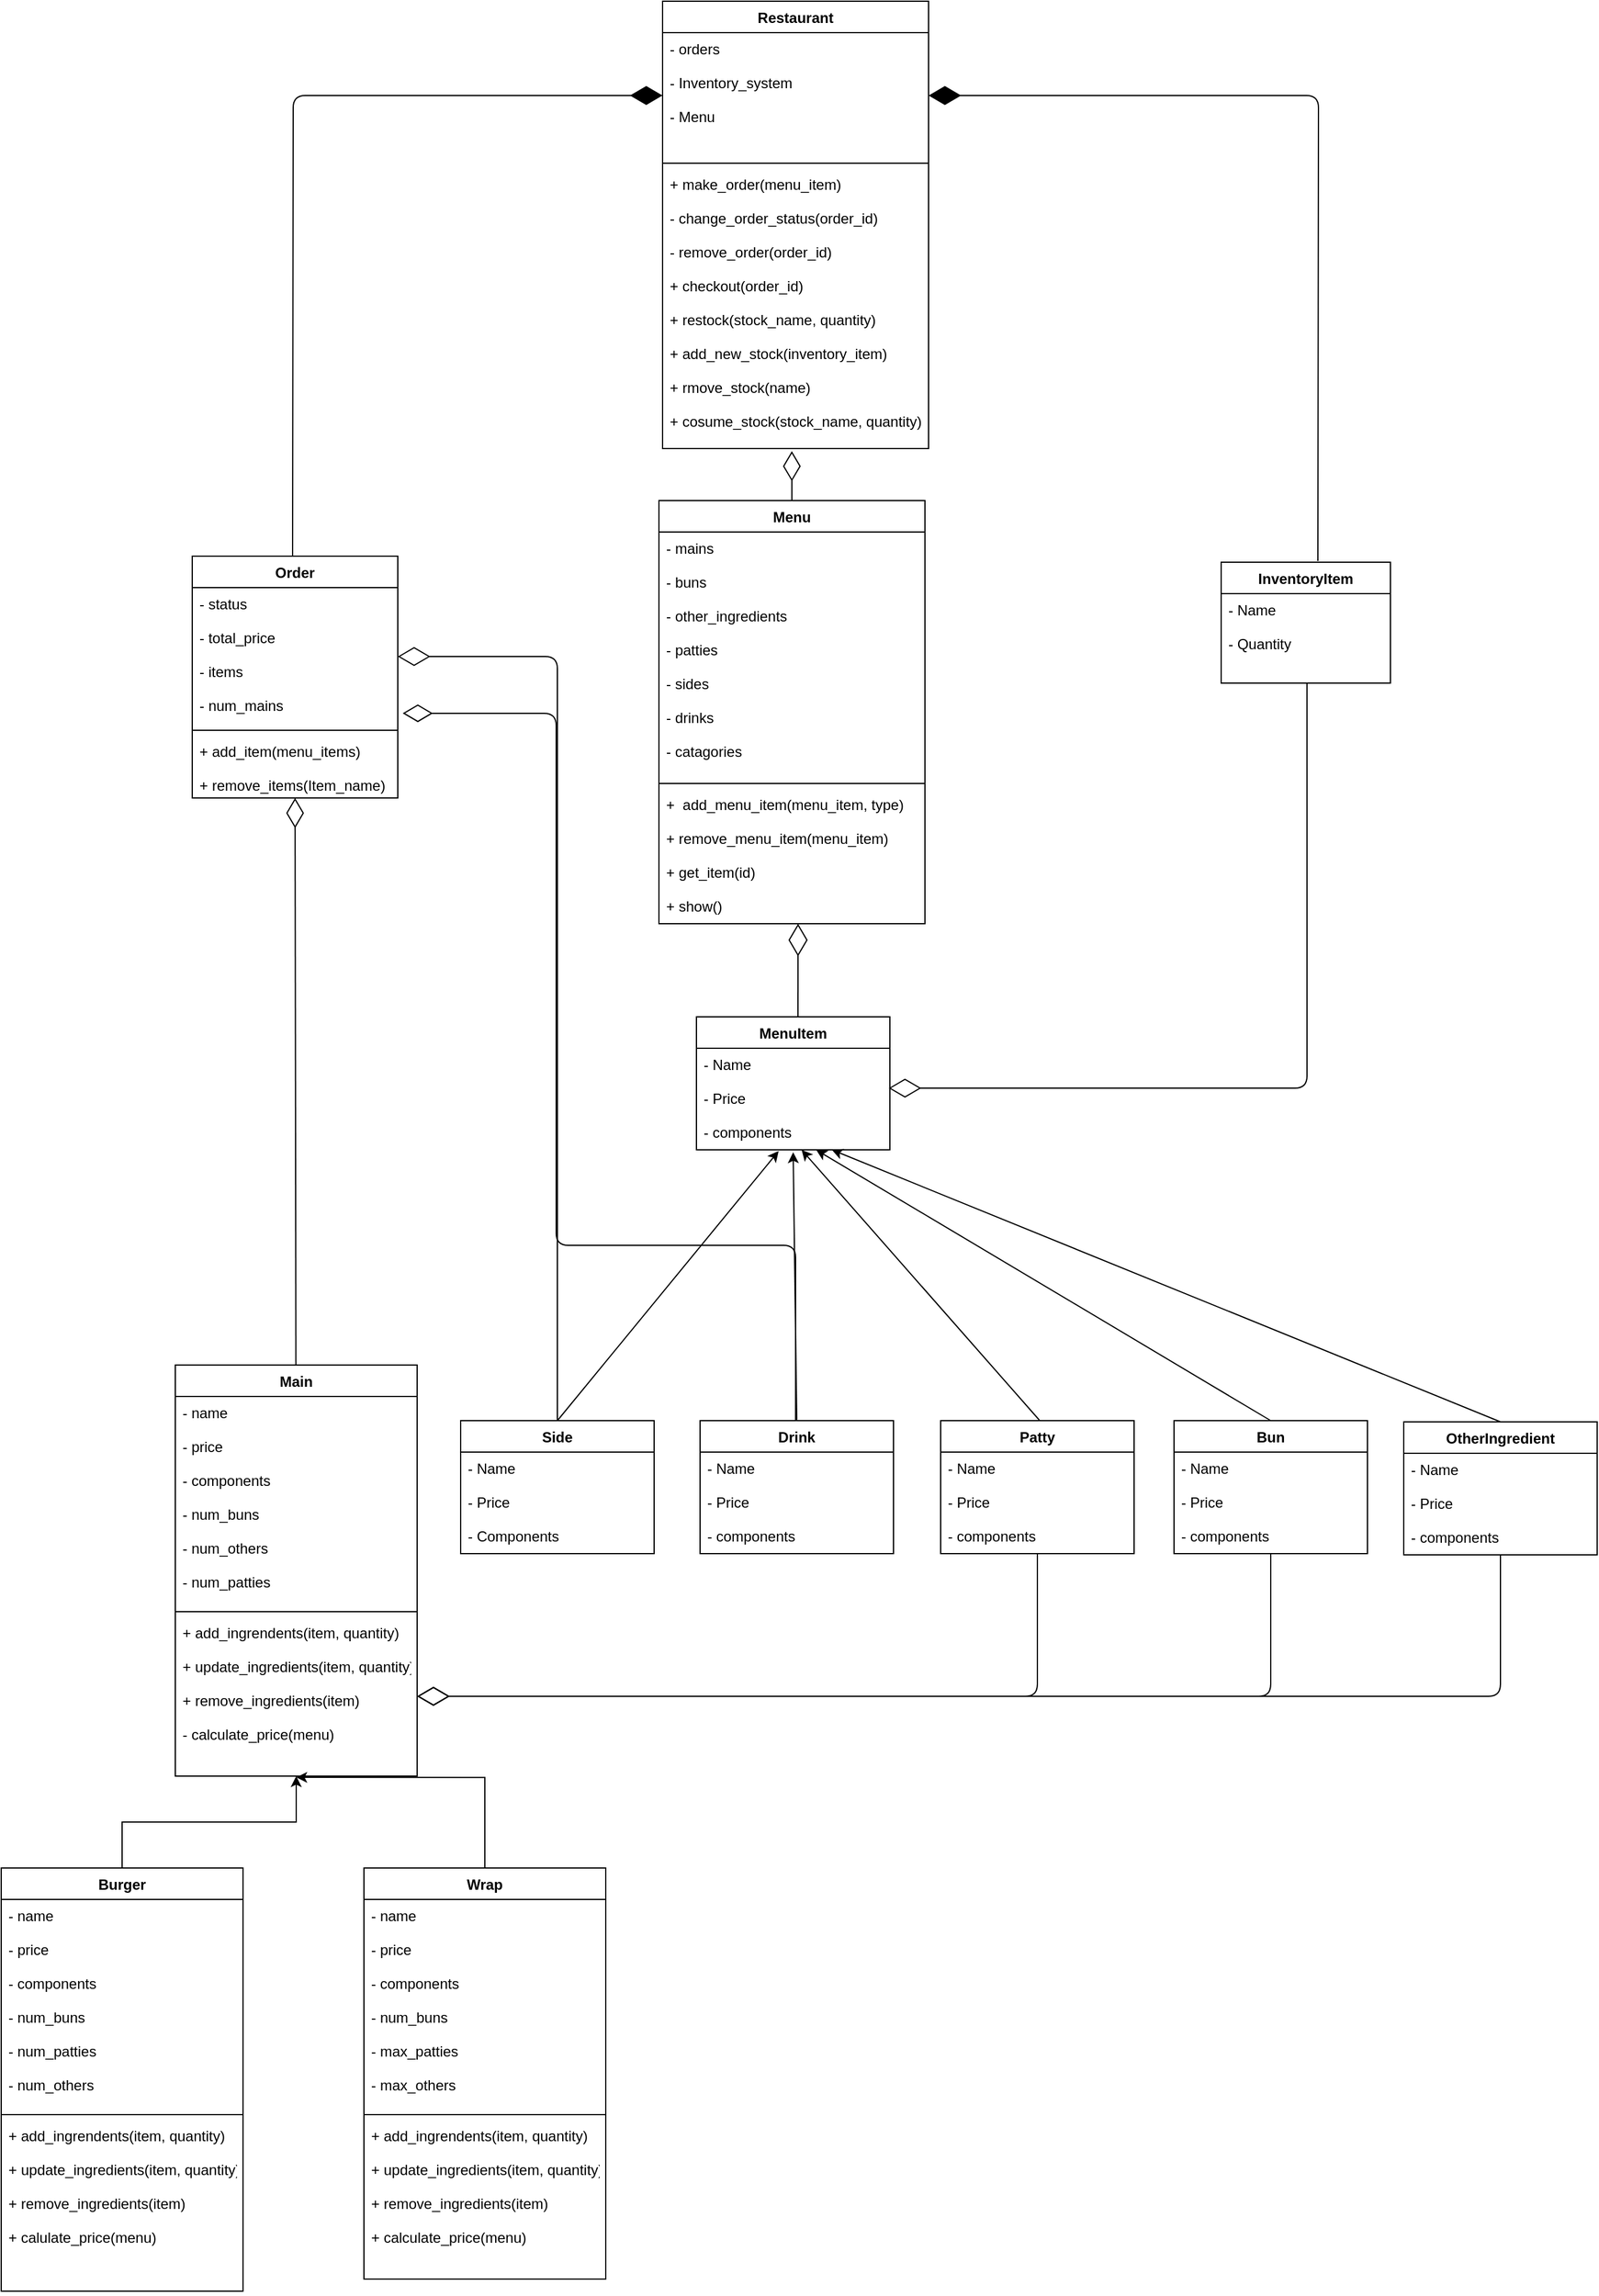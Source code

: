 <mxfile version="10.5.9" type="device"><diagram id="9Qco0X-_0melpZKpdpBS" name="Page-1"><mxGraphModel dx="2145" dy="2503" grid="1" gridSize="10" guides="1" tooltips="1" connect="1" arrows="1" fold="1" page="1" pageScale="1" pageWidth="1500" pageHeight="1169" math="0" shadow="0"><root><mxCell id="0"/><mxCell id="1" parent="0"/><mxCell id="YEXgMxl5qk1P8p7WzG1X-2" value="Restaurant" style="swimlane;fontStyle=1;align=center;verticalAlign=top;childLayout=stackLayout;horizontal=1;startSize=26;horizontalStack=0;resizeParent=1;resizeParentMax=0;resizeLast=0;collapsible=1;marginBottom=0;" parent="1" vertex="1"><mxGeometry x="608" y="-139" width="220" height="370" as="geometry"/></mxCell><mxCell id="YEXgMxl5qk1P8p7WzG1X-3" value="- orders&#10;&#10;- Inventory_system&#10;&#10;- Menu&#10;" style="text;strokeColor=none;fillColor=none;align=left;verticalAlign=top;spacingLeft=4;spacingRight=4;overflow=hidden;rotatable=0;points=[[0,0.5],[1,0.5]];portConstraint=eastwest;" parent="YEXgMxl5qk1P8p7WzG1X-2" vertex="1"><mxGeometry y="26" width="220" height="104" as="geometry"/></mxCell><mxCell id="_MdNV8nAoi_xvzcEjTm3-1" value="" style="line;strokeWidth=1;fillColor=none;align=left;verticalAlign=middle;spacingTop=-1;spacingLeft=3;spacingRight=3;rotatable=0;labelPosition=right;points=[];portConstraint=eastwest;" parent="YEXgMxl5qk1P8p7WzG1X-2" vertex="1"><mxGeometry y="130" width="220" height="8" as="geometry"/></mxCell><mxCell id="_MdNV8nAoi_xvzcEjTm3-2" value="+ make_order(menu_item)&#10;&#10;- change_order_status(order_id)&#10;&#10;- remove_order(order_id)&#10;&#10;+ checkout(order_id)&#10;&#10;+ restock(stock_name, quantity)&#10;&#10;+ add_new_stock(inventory_item)&#10;&#10;+ rmove_stock(name)&#10;&#10;+ cosume_stock(stock_name, quantity)&#10;" style="text;strokeColor=none;fillColor=none;align=left;verticalAlign=top;spacingLeft=4;spacingRight=4;overflow=hidden;rotatable=0;points=[[0,0.5],[1,0.5]];portConstraint=eastwest;" parent="YEXgMxl5qk1P8p7WzG1X-2" vertex="1"><mxGeometry y="138" width="220" height="232" as="geometry"/></mxCell><mxCell id="_MdNV8nAoi_xvzcEjTm3-3" style="edgeStyle=none;rounded=0;orthogonalLoop=1;jettySize=auto;html=1;entryX=0.486;entryY=1.009;entryDx=0;entryDy=0;entryPerimeter=0;endArrow=diamondThin;endFill=0;endSize=22;" parent="1" source="YEXgMxl5qk1P8p7WzG1X-57" target="_MdNV8nAoi_xvzcEjTm3-2" edge="1"><mxGeometry relative="1" as="geometry"/></mxCell><mxCell id="YEXgMxl5qk1P8p7WzG1X-57" value="Menu" style="swimlane;fontStyle=1;align=center;verticalAlign=top;childLayout=stackLayout;horizontal=1;startSize=26;horizontalStack=0;resizeParent=1;resizeParentMax=0;resizeLast=0;collapsible=1;marginBottom=0;" parent="1" vertex="1"><mxGeometry x="605" y="274" width="220" height="350" as="geometry"/></mxCell><mxCell id="YEXgMxl5qk1P8p7WzG1X-58" value="- mains&#10;&#10;- buns&#10;&#10;- other_ingredients&#10;&#10;- patties&#10;&#10;- sides&#10;&#10;- drinks&#10;&#10;- catagories&#10;" style="text;strokeColor=none;fillColor=none;align=left;verticalAlign=top;spacingLeft=4;spacingRight=4;overflow=hidden;rotatable=0;points=[[0,0.5],[1,0.5]];portConstraint=eastwest;" parent="YEXgMxl5qk1P8p7WzG1X-57" vertex="1"><mxGeometry y="26" width="220" height="204" as="geometry"/></mxCell><mxCell id="YEXgMxl5qk1P8p7WzG1X-59" value="" style="line;strokeWidth=1;fillColor=none;align=left;verticalAlign=middle;spacingTop=-1;spacingLeft=3;spacingRight=3;rotatable=0;labelPosition=right;points=[];portConstraint=eastwest;" parent="YEXgMxl5qk1P8p7WzG1X-57" vertex="1"><mxGeometry y="230" width="220" height="8" as="geometry"/></mxCell><mxCell id="YEXgMxl5qk1P8p7WzG1X-60" value="+  add_menu_item(menu_item, type)&#10;&#10;+ remove_menu_item(menu_item)&#10;&#10;+ get_item(id)&#10;&#10;+ show()&#10;" style="text;strokeColor=none;fillColor=none;align=left;verticalAlign=top;spacingLeft=4;spacingRight=4;overflow=hidden;rotatable=0;points=[[0,0.5],[1,0.5]];portConstraint=eastwest;" parent="YEXgMxl5qk1P8p7WzG1X-57" vertex="1"><mxGeometry y="238" width="220" height="112" as="geometry"/></mxCell><mxCell id="YEXgMxl5qk1P8p7WzG1X-24" style="edgeStyle=orthogonalEdgeStyle;rounded=1;orthogonalLoop=1;jettySize=auto;html=1;entryX=0;entryY=0.5;entryDx=0;entryDy=0;endFill=1;endArrow=diamondThin;endSize=24;" parent="1" target="YEXgMxl5qk1P8p7WzG1X-3" edge="1"><mxGeometry relative="1" as="geometry"><mxPoint x="302" y="320" as="sourcePoint"/></mxGeometry></mxCell><mxCell id="YEXgMxl5qk1P8p7WzG1X-31" style="edgeStyle=orthogonalEdgeStyle;rounded=1;orthogonalLoop=1;jettySize=auto;html=1;entryX=1;entryY=0.5;entryDx=0;entryDy=0;endFill=1;endArrow=diamondThin;endSize=24;" parent="1" target="YEXgMxl5qk1P8p7WzG1X-3" edge="1"><mxGeometry relative="1" as="geometry"><mxPoint x="1150" y="324" as="sourcePoint"/></mxGeometry></mxCell><mxCell id="YEXgMxl5qk1P8p7WzG1X-96" style="edgeStyle=orthogonalEdgeStyle;rounded=1;orthogonalLoop=1;jettySize=auto;html=1;endFill=0;endArrow=diamondThin;endSize=24;entryX=0.523;entryY=1;entryDx=0;entryDy=0;entryPerimeter=0;" parent="1" edge="1" target="YEXgMxl5qk1P8p7WzG1X-60"><mxGeometry relative="1" as="geometry"><mxPoint x="720" y="701" as="sourcePoint"/><mxPoint x="720" y="610" as="targetPoint"/><Array as="points"><mxPoint x="720" y="701"/></Array></mxGeometry></mxCell><mxCell id="YEXgMxl5qk1P8p7WzG1X-33" value="MenuItem" style="swimlane;fontStyle=1;align=center;verticalAlign=top;childLayout=stackLayout;horizontal=1;startSize=26;horizontalStack=0;resizeParent=1;resizeParentMax=0;resizeLast=0;collapsible=1;marginBottom=0;" parent="1" vertex="1"><mxGeometry x="636" y="701" width="160" height="110" as="geometry"/></mxCell><mxCell id="YEXgMxl5qk1P8p7WzG1X-34" value="- Name&#10;&#10;- Price&#10;&#10;- components&#10;" style="text;strokeColor=none;fillColor=none;align=left;verticalAlign=top;spacingLeft=4;spacingRight=4;overflow=hidden;rotatable=0;points=[[0,0.5],[1,0.5]];portConstraint=eastwest;" parent="YEXgMxl5qk1P8p7WzG1X-33" vertex="1"><mxGeometry y="26" width="160" height="84" as="geometry"/></mxCell><mxCell id="_MdNV8nAoi_xvzcEjTm3-11" style="edgeStyle=orthogonalEdgeStyle;rounded=1;orthogonalLoop=1;jettySize=auto;html=1;endArrow=diamondThin;endFill=0;endSize=22;entryX=1.024;entryY=0.912;entryDx=0;entryDy=0;entryPerimeter=0;" parent="1" source="YEXgMxl5qk1P8p7WzG1X-131" target="YEXgMxl5qk1P8p7WzG1X-39" edge="1"><mxGeometry relative="1" as="geometry"><mxPoint x="440" y="450" as="targetPoint"/><Array as="points"><mxPoint x="718" y="890"/><mxPoint x="520" y="890"/><mxPoint x="520" y="450"/></Array></mxGeometry></mxCell><mxCell id="YEXgMxl5qk1P8p7WzG1X-131" value="Drink" style="swimlane;fontStyle=1;align=center;verticalAlign=top;childLayout=stackLayout;horizontal=1;startSize=26;horizontalStack=0;resizeParent=1;resizeParentMax=0;resizeLast=0;collapsible=1;marginBottom=0;" parent="1" vertex="1"><mxGeometry x="639" y="1035" width="160" height="110" as="geometry"/></mxCell><mxCell id="YEXgMxl5qk1P8p7WzG1X-132" value="- Name&#10;&#10;- Price&#10;&#10;- components&#10;" style="text;strokeColor=none;fillColor=none;align=left;verticalAlign=top;spacingLeft=4;spacingRight=4;overflow=hidden;rotatable=0;points=[[0,0.5],[1,0.5]];portConstraint=eastwest;" parent="YEXgMxl5qk1P8p7WzG1X-131" vertex="1"><mxGeometry y="26" width="160" height="84" as="geometry"/></mxCell><mxCell id="YEXgMxl5qk1P8p7WzG1X-165" style="edgeStyle=orthogonalEdgeStyle;rounded=1;orthogonalLoop=1;jettySize=auto;html=1;entryX=1;entryY=0.5;entryDx=0;entryDy=0;endFill=0;endArrow=diamondThin;endSize=24;" parent="1" source="YEXgMxl5qk1P8p7WzG1X-125" target="YEXgMxl5qk1P8p7WzG1X-80" edge="1"><mxGeometry relative="1" as="geometry"/></mxCell><mxCell id="YEXgMxl5qk1P8p7WzG1X-125" value="OtherIngredient" style="swimlane;fontStyle=1;align=center;verticalAlign=top;childLayout=stackLayout;horizontal=1;startSize=26;horizontalStack=0;resizeParent=1;resizeParentMax=0;resizeLast=0;collapsible=1;marginBottom=0;" parent="1" vertex="1"><mxGeometry x="1221" y="1036" width="160" height="110" as="geometry"/></mxCell><mxCell id="YEXgMxl5qk1P8p7WzG1X-126" value="- Name&#10;&#10;- Price&#10;&#10;- components&#10;" style="text;strokeColor=none;fillColor=none;align=left;verticalAlign=top;spacingLeft=4;spacingRight=4;overflow=hidden;rotatable=0;points=[[0,0.5],[1,0.5]];portConstraint=eastwest;" parent="YEXgMxl5qk1P8p7WzG1X-125" vertex="1"><mxGeometry y="26" width="160" height="84" as="geometry"/></mxCell><mxCell id="YEXgMxl5qk1P8p7WzG1X-164" style="edgeStyle=orthogonalEdgeStyle;rounded=1;orthogonalLoop=1;jettySize=auto;html=1;entryX=1;entryY=0.5;entryDx=0;entryDy=0;endFill=0;endArrow=diamondThin;endSize=24;" parent="1" source="YEXgMxl5qk1P8p7WzG1X-120" target="YEXgMxl5qk1P8p7WzG1X-80" edge="1"><mxGeometry relative="1" as="geometry"/></mxCell><mxCell id="YEXgMxl5qk1P8p7WzG1X-120" value="Bun" style="swimlane;fontStyle=1;align=center;verticalAlign=top;childLayout=stackLayout;horizontal=1;startSize=26;horizontalStack=0;resizeParent=1;resizeParentMax=0;resizeLast=0;collapsible=1;marginBottom=0;" parent="1" vertex="1"><mxGeometry x="1031" y="1035" width="160" height="110" as="geometry"/></mxCell><mxCell id="YEXgMxl5qk1P8p7WzG1X-121" value="- Name&#10;&#10;- Price&#10;&#10;- components&#10;" style="text;strokeColor=none;fillColor=none;align=left;verticalAlign=top;spacingLeft=4;spacingRight=4;overflow=hidden;rotatable=0;points=[[0,0.5],[1,0.5]];portConstraint=eastwest;" parent="YEXgMxl5qk1P8p7WzG1X-120" vertex="1"><mxGeometry y="26" width="160" height="84" as="geometry"/></mxCell><mxCell id="YEXgMxl5qk1P8p7WzG1X-162" style="edgeStyle=orthogonalEdgeStyle;rounded=1;orthogonalLoop=1;jettySize=auto;html=1;entryX=1;entryY=0.5;entryDx=0;entryDy=0;endFill=0;endArrow=diamondThin;endSize=24;" parent="1" source="YEXgMxl5qk1P8p7WzG1X-113" target="YEXgMxl5qk1P8p7WzG1X-80" edge="1"><mxGeometry relative="1" as="geometry"/></mxCell><mxCell id="YEXgMxl5qk1P8p7WzG1X-113" value="Patty" style="swimlane;fontStyle=1;align=center;verticalAlign=top;childLayout=stackLayout;horizontal=1;startSize=26;horizontalStack=0;resizeParent=1;resizeParentMax=0;resizeLast=0;collapsible=1;marginBottom=0;" parent="1" vertex="1"><mxGeometry x="838" y="1035" width="160" height="110" as="geometry"/></mxCell><mxCell id="YEXgMxl5qk1P8p7WzG1X-114" value="- Name&#10;&#10;- Price&#10;&#10;- components&#10;" style="text;strokeColor=none;fillColor=none;align=left;verticalAlign=top;spacingLeft=4;spacingRight=4;overflow=hidden;rotatable=0;points=[[0,0.5],[1,0.5]];portConstraint=eastwest;" parent="YEXgMxl5qk1P8p7WzG1X-113" vertex="1"><mxGeometry y="26" width="160" height="84" as="geometry"/></mxCell><mxCell id="_MdNV8nAoi_xvzcEjTm3-6" style="edgeStyle=none;rounded=0;orthogonalLoop=1;jettySize=auto;html=1;endArrow=diamondThin;endFill=0;endSize=22;" parent="1" source="YEXgMxl5qk1P8p7WzG1X-77" target="YEXgMxl5qk1P8p7WzG1X-41" edge="1"><mxGeometry relative="1" as="geometry"/></mxCell><mxCell id="YEXgMxl5qk1P8p7WzG1X-77" value="Main" style="swimlane;fontStyle=1;align=center;verticalAlign=top;childLayout=stackLayout;horizontal=1;startSize=26;horizontalStack=0;resizeParent=1;resizeParentMax=0;resizeLast=0;collapsible=1;marginBottom=0;" parent="1" vertex="1"><mxGeometry x="205" y="989" width="200" height="340" as="geometry"/></mxCell><mxCell id="YEXgMxl5qk1P8p7WzG1X-78" value="- name&#10;&#10;- price&#10;&#10;- components&#10;&#10;- num_buns&#10;&#10;- num_others&#10;&#10;- num_patties" style="text;strokeColor=none;fillColor=none;align=left;verticalAlign=top;spacingLeft=4;spacingRight=4;overflow=hidden;rotatable=0;points=[[0,0.5],[1,0.5]];portConstraint=eastwest;" parent="YEXgMxl5qk1P8p7WzG1X-77" vertex="1"><mxGeometry y="26" width="200" height="174" as="geometry"/></mxCell><mxCell id="YEXgMxl5qk1P8p7WzG1X-79" value="" style="line;strokeWidth=1;fillColor=none;align=left;verticalAlign=middle;spacingTop=-1;spacingLeft=3;spacingRight=3;rotatable=0;labelPosition=right;points=[];portConstraint=eastwest;" parent="YEXgMxl5qk1P8p7WzG1X-77" vertex="1"><mxGeometry y="200" width="200" height="8" as="geometry"/></mxCell><mxCell id="YEXgMxl5qk1P8p7WzG1X-80" value="+ add_ingrendents(item, quantity)&#10;&#10;+ update_ingredients(item, quantity)&#10;&#10;+ remove_ingredients(item)&#10;&#10;- calculate_price(menu)&#10;" style="text;strokeColor=none;fillColor=none;align=left;verticalAlign=top;spacingLeft=4;spacingRight=4;overflow=hidden;rotatable=0;points=[[0,0.5],[1,0.5]];portConstraint=eastwest;" parent="YEXgMxl5qk1P8p7WzG1X-77" vertex="1"><mxGeometry y="208" width="200" height="132" as="geometry"/></mxCell><mxCell id="tXQDyl4lreiuFjkovypI-1" style="edgeStyle=orthogonalEdgeStyle;rounded=0;orthogonalLoop=1;jettySize=auto;html=1;entryX=0.5;entryY=1;entryDx=0;entryDy=0;entryPerimeter=0;" edge="1" parent="1" source="wAeJHwPKmRcZzxFf4zOR-7" target="YEXgMxl5qk1P8p7WzG1X-80"><mxGeometry relative="1" as="geometry"/></mxCell><mxCell id="wAeJHwPKmRcZzxFf4zOR-7" value="Burger" style="swimlane;fontStyle=1;align=center;verticalAlign=top;childLayout=stackLayout;horizontal=1;startSize=26;horizontalStack=0;resizeParent=1;resizeParentMax=0;resizeLast=0;collapsible=1;marginBottom=0;" parent="1" vertex="1"><mxGeometry x="61" y="1405" width="200" height="350" as="geometry"/></mxCell><mxCell id="wAeJHwPKmRcZzxFf4zOR-8" value="- name&#10;&#10;- price&#10;&#10;- components&#10;&#10;- num_buns&#10;&#10;- num_patties&#10;&#10;- num_others&#10;" style="text;strokeColor=none;fillColor=none;align=left;verticalAlign=top;spacingLeft=4;spacingRight=4;overflow=hidden;rotatable=0;points=[[0,0.5],[1,0.5]];portConstraint=eastwest;" parent="wAeJHwPKmRcZzxFf4zOR-7" vertex="1"><mxGeometry y="26" width="200" height="174" as="geometry"/></mxCell><mxCell id="wAeJHwPKmRcZzxFf4zOR-9" value="" style="line;strokeWidth=1;fillColor=none;align=left;verticalAlign=middle;spacingTop=-1;spacingLeft=3;spacingRight=3;rotatable=0;labelPosition=right;points=[];portConstraint=eastwest;" parent="wAeJHwPKmRcZzxFf4zOR-7" vertex="1"><mxGeometry y="200" width="200" height="8" as="geometry"/></mxCell><mxCell id="wAeJHwPKmRcZzxFf4zOR-10" value="+ add_ingrendents(item, quantity)&#10;&#10;+ update_ingredients(item, quantity)&#10;&#10;+ remove_ingredients(item)&#10;&#10;+ calulate_price(menu)&#10;" style="text;strokeColor=none;fillColor=none;align=left;verticalAlign=top;spacingLeft=4;spacingRight=4;overflow=hidden;rotatable=0;points=[[0,0.5],[1,0.5]];portConstraint=eastwest;" parent="wAeJHwPKmRcZzxFf4zOR-7" vertex="1"><mxGeometry y="208" width="200" height="142" as="geometry"/></mxCell><mxCell id="tXQDyl4lreiuFjkovypI-2" style="edgeStyle=orthogonalEdgeStyle;rounded=0;orthogonalLoop=1;jettySize=auto;html=1;entryX=0.5;entryY=1.008;entryDx=0;entryDy=0;entryPerimeter=0;" edge="1" parent="1" source="wAeJHwPKmRcZzxFf4zOR-1" target="YEXgMxl5qk1P8p7WzG1X-80"><mxGeometry relative="1" as="geometry"/></mxCell><mxCell id="wAeJHwPKmRcZzxFf4zOR-1" value="Wrap" style="swimlane;fontStyle=1;align=center;verticalAlign=top;childLayout=stackLayout;horizontal=1;startSize=26;horizontalStack=0;resizeParent=1;resizeParentMax=0;resizeLast=0;collapsible=1;marginBottom=0;" parent="1" vertex="1"><mxGeometry x="361" y="1405" width="200" height="340" as="geometry"/></mxCell><mxCell id="wAeJHwPKmRcZzxFf4zOR-2" value="- name&#10;&#10;- price&#10;&#10;- components&#10;&#10;- num_buns&#10;&#10;- max_patties&#10;&#10;- max_others" style="text;strokeColor=none;fillColor=none;align=left;verticalAlign=top;spacingLeft=4;spacingRight=4;overflow=hidden;rotatable=0;points=[[0,0.5],[1,0.5]];portConstraint=eastwest;" parent="wAeJHwPKmRcZzxFf4zOR-1" vertex="1"><mxGeometry y="26" width="200" height="174" as="geometry"/></mxCell><mxCell id="wAeJHwPKmRcZzxFf4zOR-3" value="" style="line;strokeWidth=1;fillColor=none;align=left;verticalAlign=middle;spacingTop=-1;spacingLeft=3;spacingRight=3;rotatable=0;labelPosition=right;points=[];portConstraint=eastwest;" parent="wAeJHwPKmRcZzxFf4zOR-1" vertex="1"><mxGeometry y="200" width="200" height="8" as="geometry"/></mxCell><mxCell id="wAeJHwPKmRcZzxFf4zOR-4" value="+ add_ingrendents(item, quantity)&#10;&#10;+ update_ingredients(item, quantity)&#10;&#10;+ remove_ingredients(item)&#10;&#10;+ calculate_price(menu)&#10;" style="text;strokeColor=none;fillColor=none;align=left;verticalAlign=top;spacingLeft=4;spacingRight=4;overflow=hidden;rotatable=0;points=[[0,0.5],[1,0.5]];portConstraint=eastwest;" parent="wAeJHwPKmRcZzxFf4zOR-1" vertex="1"><mxGeometry y="208" width="200" height="132" as="geometry"/></mxCell><mxCell id="YEXgMxl5qk1P8p7WzG1X-38" value="Order" style="swimlane;fontStyle=1;align=center;verticalAlign=top;childLayout=stackLayout;horizontal=1;startSize=26;horizontalStack=0;resizeParent=1;resizeParentMax=0;resizeLast=0;collapsible=1;marginBottom=0;" parent="1" vertex="1"><mxGeometry x="219" y="320" width="170" height="200" as="geometry"/></mxCell><mxCell id="YEXgMxl5qk1P8p7WzG1X-39" value="- status&#10;&#10;- total_price&#10;&#10;- items&#10;&#10;- num_mains&#10;&#10;" style="text;strokeColor=none;fillColor=none;align=left;verticalAlign=top;spacingLeft=4;spacingRight=4;overflow=hidden;rotatable=0;points=[[0,0.5],[1,0.5]];portConstraint=eastwest;" parent="YEXgMxl5qk1P8p7WzG1X-38" vertex="1"><mxGeometry y="26" width="170" height="114" as="geometry"/></mxCell><mxCell id="YEXgMxl5qk1P8p7WzG1X-40" value="" style="line;strokeWidth=1;fillColor=none;align=left;verticalAlign=middle;spacingTop=-1;spacingLeft=3;spacingRight=3;rotatable=0;labelPosition=right;points=[];portConstraint=eastwest;" parent="YEXgMxl5qk1P8p7WzG1X-38" vertex="1"><mxGeometry y="140" width="170" height="8" as="geometry"/></mxCell><mxCell id="YEXgMxl5qk1P8p7WzG1X-41" value="+ add_item(menu_items)&#10;&#10;+ remove_items(Item_name)&#10;&#10;" style="text;strokeColor=none;fillColor=none;align=left;verticalAlign=top;spacingLeft=4;spacingRight=4;overflow=hidden;rotatable=0;points=[[0,0.5],[1,0.5]];portConstraint=eastwest;" parent="YEXgMxl5qk1P8p7WzG1X-38" vertex="1"><mxGeometry y="148" width="170" height="52" as="geometry"/></mxCell><mxCell id="YEXgMxl5qk1P8p7WzG1X-174" style="edgeStyle=orthogonalEdgeStyle;rounded=1;orthogonalLoop=1;jettySize=auto;html=1;endFill=0;endArrow=diamondThin;endSize=24;" parent="1" source="YEXgMxl5qk1P8p7WzG1X-101" target="YEXgMxl5qk1P8p7WzG1X-39" edge="1"><mxGeometry relative="1" as="geometry"/></mxCell><mxCell id="YEXgMxl5qk1P8p7WzG1X-101" value="Side" style="swimlane;fontStyle=1;align=center;verticalAlign=top;childLayout=stackLayout;horizontal=1;startSize=26;horizontalStack=0;resizeParent=1;resizeParentMax=0;resizeLast=0;collapsible=1;marginBottom=0;" parent="1" vertex="1"><mxGeometry x="441" y="1035" width="160" height="110" as="geometry"/></mxCell><mxCell id="YEXgMxl5qk1P8p7WzG1X-102" value="- Name&#10;&#10;- Price&#10;&#10;- Components&#10;" style="text;strokeColor=none;fillColor=none;align=left;verticalAlign=top;spacingLeft=4;spacingRight=4;overflow=hidden;rotatable=0;points=[[0,0.5],[1,0.5]];portConstraint=eastwest;" parent="YEXgMxl5qk1P8p7WzG1X-101" vertex="1"><mxGeometry y="26" width="160" height="84" as="geometry"/></mxCell><mxCell id="YEXgMxl5qk1P8p7WzG1X-183" value="" style="endArrow=classic;html=1;exitX=0.5;exitY=0;exitDx=0;exitDy=0;rounded=0;entryX=0.425;entryY=1.012;entryDx=0;entryDy=0;entryPerimeter=0;" parent="1" source="YEXgMxl5qk1P8p7WzG1X-101" target="YEXgMxl5qk1P8p7WzG1X-34" edge="1"><mxGeometry width="160" relative="1" as="geometry"><mxPoint x="315" y="1045" as="sourcePoint"/><mxPoint x="721" y="815" as="targetPoint"/></mxGeometry></mxCell><mxCell id="YEXgMxl5qk1P8p7WzG1X-184" value="" style="endArrow=classic;html=1;exitX=0.5;exitY=0;exitDx=0;exitDy=0;entryX=0.5;entryY=1.024;entryDx=0;entryDy=0;entryPerimeter=0;rounded=0;" parent="1" source="YEXgMxl5qk1P8p7WzG1X-131" target="YEXgMxl5qk1P8p7WzG1X-34" edge="1"><mxGeometry width="160" relative="1" as="geometry"><mxPoint x="325" y="1055" as="sourcePoint"/><mxPoint x="741" y="833" as="targetPoint"/></mxGeometry></mxCell><mxCell id="YEXgMxl5qk1P8p7WzG1X-188" value="" style="endArrow=classic;html=1;rounded=0;" parent="1" edge="1"><mxGeometry width="160" relative="1" as="geometry"><mxPoint x="920" y="1035" as="sourcePoint"/><mxPoint x="723" y="811" as="targetPoint"/></mxGeometry></mxCell><mxCell id="YEXgMxl5qk1P8p7WzG1X-189" value="" style="endArrow=classic;html=1;exitX=0.5;exitY=0;exitDx=0;exitDy=0;rounded=0;entryX=0.7;entryY=1;entryDx=0;entryDy=0;entryPerimeter=0;" parent="1" source="YEXgMxl5qk1P8p7WzG1X-125" target="YEXgMxl5qk1P8p7WzG1X-34" edge="1"><mxGeometry width="160" relative="1" as="geometry"><mxPoint x="1091" y="960" as="sourcePoint"/><mxPoint x="721" y="815" as="targetPoint"/></mxGeometry></mxCell><mxCell id="YEXgMxl5qk1P8p7WzG1X-190" value="" style="endArrow=classic;html=1;exitX=0.5;exitY=0;exitDx=0;exitDy=0;rounded=0;entryX=0.619;entryY=1;entryDx=0;entryDy=0;entryPerimeter=0;" parent="1" source="YEXgMxl5qk1P8p7WzG1X-120" target="YEXgMxl5qk1P8p7WzG1X-34" edge="1"><mxGeometry width="160" relative="1" as="geometry"><mxPoint x="1011" y="1025" as="sourcePoint"/><mxPoint x="721" y="815" as="targetPoint"/></mxGeometry></mxCell><mxCell id="YEXgMxl5qk1P8p7WzG1X-199" value="InventoryItem" style="swimlane;fontStyle=1;childLayout=stackLayout;horizontal=1;startSize=26;fillColor=none;horizontalStack=0;resizeParent=1;resizeParentMax=0;resizeLast=0;collapsible=1;marginBottom=0;" parent="1" vertex="1"><mxGeometry x="1070" y="325" width="140" height="100" as="geometry"/></mxCell><mxCell id="YEXgMxl5qk1P8p7WzG1X-200" value="- Name&#10;&#10;- Quantity" style="text;strokeColor=none;fillColor=none;align=left;verticalAlign=top;spacingLeft=4;spacingRight=4;overflow=hidden;rotatable=0;points=[[0,0.5],[1,0.5]];portConstraint=eastwest;" parent="YEXgMxl5qk1P8p7WzG1X-199" vertex="1"><mxGeometry y="26" width="140" height="74" as="geometry"/></mxCell><mxCell id="YEXgMxl5qk1P8p7WzG1X-204" style="orthogonalLoop=1;jettySize=auto;html=1;endArrow=diamondThin;exitX=0.507;exitY=1;exitDx=0;exitDy=0;rounded=1;endFill=0;endSize=24;exitPerimeter=0;edgeStyle=orthogonalEdgeStyle;" parent="1" source="YEXgMxl5qk1P8p7WzG1X-200" edge="1"><mxGeometry relative="1" as="geometry"><mxPoint x="1090" y="658.959" as="sourcePoint"/><mxPoint x="795" y="760" as="targetPoint"/><Array as="points"><mxPoint x="1141" y="760"/><mxPoint x="795" y="760"/></Array></mxGeometry></mxCell></root></mxGraphModel></diagram></mxfile>